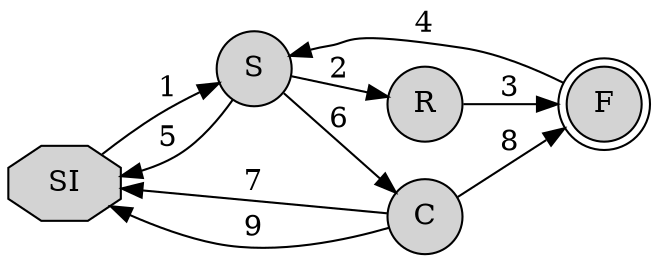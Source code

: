 digraph FinStockBar {
  size = "7";
  rankdir = "LR";
  node [ shape = "circle", style = filled, fillcolor=lightgrey ];
  SI [ shape = "octagon" ];
  F [ shape = "doublecircle" ];
  SI -> S [ label = "1" ] ;
  S -> R [ label = "2" ];
  R -> F [ label = "3" ];
  F -> S [ label = "4" ];
  S -> SI [ label = "5" ];
  S -> C [ label = "6" ];
  C -> SI [ label = "7" ];
  C -> F [ label = "8" ];
  C -> SI [ label = "9" ];
}
